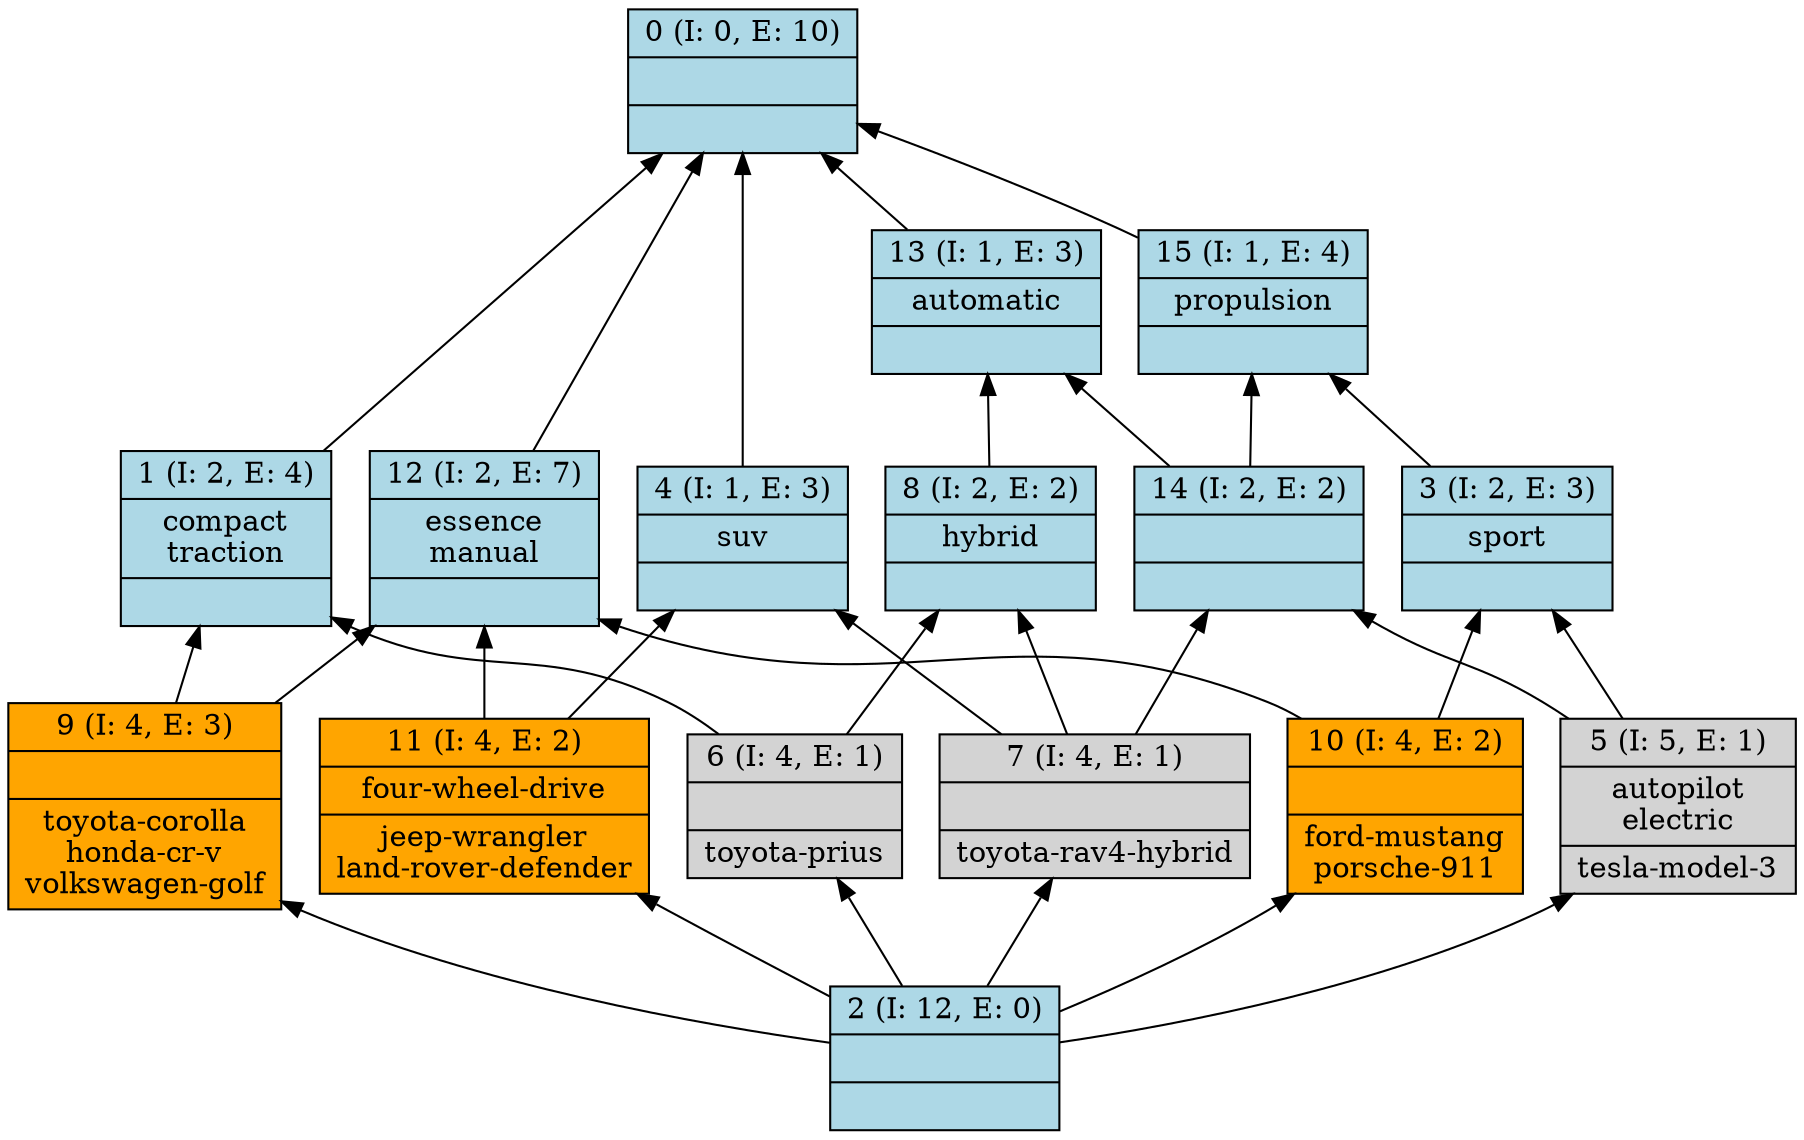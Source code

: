 digraph G { 
	rankdir=BT;
0 [shape=record,style=filled,fillcolor=lightblue,label="{0 (I: 0, E: 10)||}"];
1 [shape=record,style=filled,fillcolor=lightblue,label="{1 (I: 2, E: 4)|compact\ntraction\n|}"];
2 [shape=record,style=filled,fillcolor=lightblue,label="{2 (I: 12, E: 0)||}"];
3 [shape=record,style=filled,fillcolor=lightblue,label="{3 (I: 2, E: 3)|sport\n|}"];
4 [shape=record,style=filled,fillcolor=lightblue,label="{4 (I: 1, E: 3)|suv\n|}"];
5 [shape=record,style=filled,label="{5 (I: 5, E: 1)|autopilot\nelectric\n|tesla-model-3\n}"];
6 [shape=record,style=filled,label="{6 (I: 4, E: 1)||toyota-prius\n}"];
7 [shape=record,style=filled,label="{7 (I: 4, E: 1)||toyota-rav4-hybrid\n}"];
8 [shape=record,style=filled,fillcolor=lightblue,label="{8 (I: 2, E: 2)|hybrid\n|}"];
9 [shape=record,style=filled,fillcolor=orange,label="{9 (I: 4, E: 3)||toyota-corolla\nhonda-cr-v\nvolkswagen-golf\n}"];
10 [shape=record,style=filled,fillcolor=orange,label="{10 (I: 4, E: 2)||ford-mustang\nporsche-911\n}"];
11 [shape=record,style=filled,fillcolor=orange,label="{11 (I: 4, E: 2)|four-wheel-drive\n|jeep-wrangler\nland-rover-defender\n}"];
12 [shape=record,style=filled,fillcolor=lightblue,label="{12 (I: 2, E: 7)|essence\nmanual\n|}"];
13 [shape=record,style=filled,fillcolor=lightblue,label="{13 (I: 1, E: 3)|automatic\n|}"];
14 [shape=record,style=filled,fillcolor=lightblue,label="{14 (I: 2, E: 2)||}"];
15 [shape=record,style=filled,fillcolor=lightblue,label="{15 (I: 1, E: 4)|propulsion\n|}"];
	1 -> 0
	2 -> 5
	2 -> 6
	2 -> 7
	2 -> 9
	2 -> 10
	2 -> 11
	3 -> 15
	4 -> 0
	5 -> 3
	5 -> 14
	6 -> 1
	6 -> 8
	7 -> 4
	7 -> 8
	7 -> 14
	8 -> 13
	9 -> 1
	9 -> 12
	10 -> 3
	10 -> 12
	11 -> 4
	11 -> 12
	12 -> 0
	13 -> 0
	14 -> 13
	14 -> 15
	15 -> 0
}
